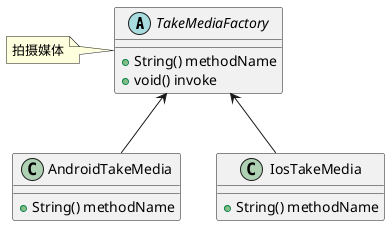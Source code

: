 @startuml
abstract TakeMediaFactory {
    +String() methodName
    +void() invoke
}
note left: 拍摄媒体
class AndroidTakeMedia {
    +String() methodName
}
class IosTakeMedia {
    +String() methodName
}
TakeMediaFactory <-- AndroidTakeMedia
TakeMediaFactory <-- IosTakeMedia
@enduml